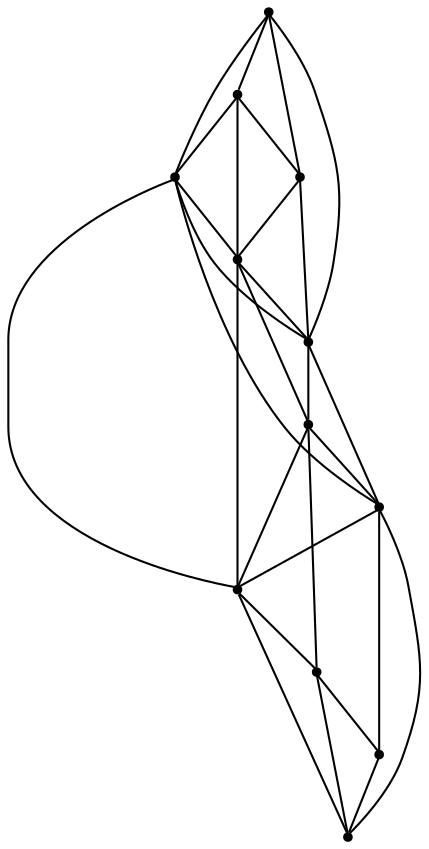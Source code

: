 graph {
  node [shape=point,comment="{\"directed\":false,\"doi\":\"10.1007/978-3-540-77537-9_19\",\"figure\":\"3 (1)\"}"]

  v0 [pos="1005.617604925466,840.8902207230076"]
  v1 [pos="933.5827981727068,876.8928148558645"]
  v2 [pos="1077.6503279397652,804.8875629887436"]
  v3 [pos="1149.6830350476641,768.8848416530723"]
  v4 [pos="861.5500433456066,1164.9173840031478"]
  v5 [pos="861.5500433456066,1092.9110509121056"]
  v6 [pos="861.5500433456066,1020.9056082407633"]
  v7 [pos="861.5500433456066,948.8981939257998"]
  v8 [pos="789.5162864152775,876.8928148558643"]
  v9 [pos="717.4835315881772,840.8902207230076"]
  v10 [pos="645.4497746578483,804.8875629887436"]
  v11 [pos="573.4170516435489,768.8848416530725"]

  v0 -- v1 [id="-1",pos="1005.617604925466,840.8902207230076 933.5827981727068,876.8928148558645 933.5827981727068,876.8928148558645 933.5827981727068,876.8928148558645"]
  v11 -- v3 [id="-2",pos="573.4170516435489,768.8848416530725 1149.6830350476641,768.8848416530723 1149.6830350476641,768.8848416530723 1149.6830350476641,768.8848416530723"]
  v11 -- v2 [id="-3",pos="573.4170516435489,768.8848416530725 1077.6503279397652,804.8875629887436 1077.6503279397652,804.8875629887436 1077.6503279397652,804.8875629887436"]
  v11 -- v10 [id="-4",pos="573.4170516435489,768.8848416530725 645.4497746578483,804.8875629887436 645.4497746578483,804.8875629887436 645.4497746578483,804.8875629887436"]
  v10 -- v9 [id="-5",pos="645.4497746578483,804.8875629887436 717.4835315881772,840.8902207230076 717.4835315881772,840.8902207230076 717.4835315881772,840.8902207230076"]
  v9 -- v8 [id="-6",pos="717.4835315881772,840.8902207230076 789.5162864152775,876.8928148558643 789.5162864152775,876.8928148558643 789.5162864152775,876.8928148558643"]
  v10 -- v2 [id="-7",pos="645.4497746578483,804.8875629887436 1077.6503279397652,804.8875629887436 1077.6503279397652,804.8875629887436 1077.6503279397652,804.8875629887436"]
  v10 -- v0 [id="-8",pos="645.4497746578483,804.8875629887436 1005.617604925466,840.8902207230076 1005.617604925466,840.8902207230076 1005.617604925466,840.8902207230076"]
  v9 -- v1 [id="-9",pos="717.4835315881772,840.8902207230076 933.5827981727068,876.8928148558645 933.5827981727068,876.8928148558645 933.5827981727068,876.8928148558645"]
  v9 -- v0 [id="-10",pos="717.4835315881772,840.8902207230076 1005.617604925466,840.8902207230076 1005.617604925466,840.8902207230076 1005.617604925466,840.8902207230076"]
  v8 -- v1 [id="-11",pos="789.5162864152775,876.8928148558643 933.5827981727068,876.8928148558645 933.5827981727068,876.8928148558645 933.5827981727068,876.8928148558645"]
  v4 -- v5 [id="-12",pos="861.5500433456066,1164.9173840031478 861.5500433456066,1092.9110509121056 861.5500433456066,1092.9110509121056 861.5500433456066,1092.9110509121056"]
  v5 -- v6 [id="-13",pos="861.5500433456066,1092.9110509121056 861.5500433456066,1020.9056082407633 861.5500433456066,1020.9056082407633 861.5500433456066,1020.9056082407633"]
  v6 -- v7 [id="-14",pos="861.5500433456066,1020.9056082407633 861.5500433456066,948.8981939257998 861.5500433456066,948.8981939257998 861.5500433456066,948.8981939257998"]
  v4 -- v11 [id="-15",pos="861.5500433456066,1164.9173840031478 573.4170516435489,768.8848416530725 573.4170516435489,768.8848416530725 573.4170516435489,768.8848416530725"]
  v4 -- v10 [id="-16",pos="861.5500433456066,1164.9173840031478 645.4497746578483,804.8875629887436 645.4497746578483,804.8875629887436 645.4497746578483,804.8875629887436"]
  v5 -- v10 [id="-17",pos="861.5500433456066,1092.9110509121056 645.4497746578483,804.8875629887436 645.4497746578483,804.8875629887436 645.4497746578483,804.8875629887436"]
  v5 -- v9 [id="-18",pos="861.5500433456066,1092.9110509121056 717.4835315881772,840.8902207230076 717.4835315881772,840.8902207230076 717.4835315881772,840.8902207230076"]
  v6 -- v9 [id="-19",pos="861.5500433456066,1020.9056082407633 717.4835315881772,840.8902207230076 717.4835315881772,840.8902207230076 717.4835315881772,840.8902207230076"]
  v6 -- v8 [id="-20",pos="861.5500433456066,1020.9056082407633 789.5162864152775,876.8928148558643 789.5162864152775,876.8928148558643 789.5162864152775,876.8928148558643"]
  v7 -- v8 [id="-21",pos="861.5500433456066,948.8981939257998 789.5162864152775,876.8928148558643 789.5162864152775,876.8928148558643 789.5162864152775,876.8928148558643"]
  v1 -- v7 [id="-22",pos="933.5827981727068,876.8928148558645 861.5500433456066,948.8981939257998 861.5500433456066,948.8981939257998 861.5500433456066,948.8981939257998"]
  v0 -- v6 [id="-25",pos="1005.617604925466,840.8902207230076 861.5500433456066,1020.9056082407633 861.5500433456066,1020.9056082407633 861.5500433456066,1020.9056082407633"]
  v2 -- v6 [id="-26",pos="1077.6503279397652,804.8875629887436 861.5500433456066,1020.9056082407633 861.5500433456066,1020.9056082407633 861.5500433456066,1020.9056082407633"]
  v2 -- v5 [id="-27",pos="1077.6503279397652,804.8875629887436 861.5500433456066,1092.9110509121056 861.5500433456066,1092.9110509121056 861.5500433456066,1092.9110509121056"]
  v3 -- v5 [id="-28",pos="1149.6830350476641,768.8848416530723 861.5500433456066,1092.9110509121056 861.5500433456066,1092.9110509121056 861.5500433456066,1092.9110509121056"]
  v3 -- v4 [id="-29",pos="1149.6830350476641,768.8848416530723 861.5500433456066,1164.9173840031478 861.5500433456066,1164.9173840031478 861.5500433456066,1164.9173840031478"]
  v3 -- v2 [id="-30",pos="1149.6830350476641,768.8848416530723 1077.6503279397652,804.8875629887436 1077.6503279397652,804.8875629887436 1077.6503279397652,804.8875629887436"]
  v2 -- v0 [id="-31",pos="1077.6503279397652,804.8875629887436 1005.617604925466,840.8902207230076 1005.617604925466,840.8902207230076 1005.617604925466,840.8902207230076"]
}